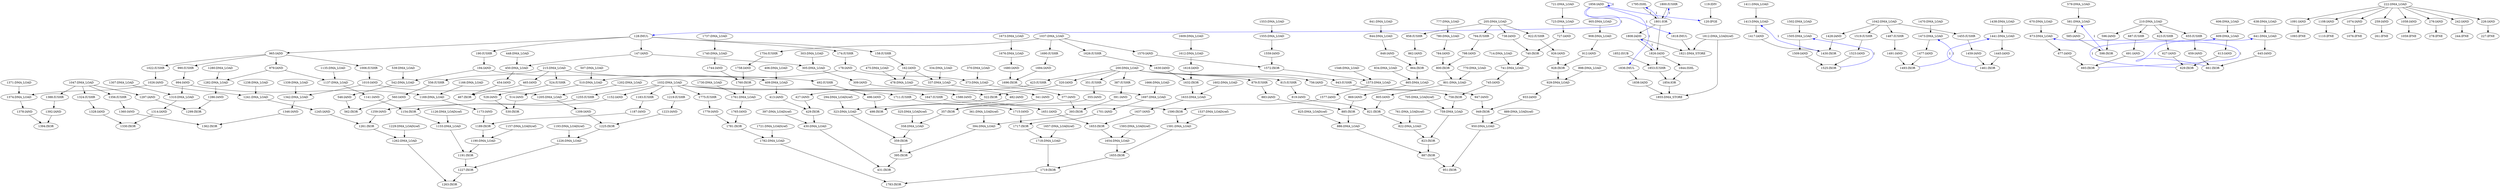 digraph depgraph {
n0 [label="413:IAND"];
n1 [label="409:DMA_LOAD"];
n1 -> n0;
n2 [label="1360:IAND"];
n3 [label="1356:IUSHR"];
n3 -> n2;
n4 [label="990:IUSHR"];
n5 [label="965:IADD"];
n5 -> n4;
n6 [label="740:IXOR"];
n7 [label="727:IAND"];
n7 -> n6;
n8 [label="738:IAND"];
n8 -> n6;
n9 [label="1417:IAND"];
n10 [label="1413:DMA_LOAD"];
n10 -> n9;
n11 [label="1441:DMA_LOAD"];
n12 [label="1438:DMA_LOAD"];
n12 -> n11;
n13 [label="450:DMA_LOAD"];
n14 [label="448:DMA_LOAD"];
n14 -> n13;
n15 [label="147:IAND"];
n15 -> n13;
n16 [label="1719:IXOR"];
n17 [label="1655:IXOR"];
n17 -> n16;
n18 [label="1718:DMA_LOAD"];
n18 -> n16;
n19 [label="784:IAND"];
n20 [label="780:DMA_LOAD"];
n20 -> n19;
n21 [label="627:IAND"];
n22 [label="623:IUSHR"];
n22 -> n21;
n23 [label="1651:IAND"];
n24 [label="1647:IUSHR"];
n24 -> n23;
n25 [label="1411:DMA_LOAD"];
n25 -> n10;
n26 [label="1093:IFNE"];
n27 [label="1091:IAND"];
n27 -> n26;
n28 [label="1570:IAND"];
n29 [label="1037:DMA_LOAD"];
n29 -> n28;
n30 [label="1697:DMA_LOAD"];
n31 [label="1666:DMA_LOAD"];
n31 -> n30;
n32 [label="1696:IXOR"];
n32 -> n30;
n33 [label="864:IXOR"];
n34 [label="848:IAND"];
n34 -> n33;
n35 [label="862:IAND"];
n35 -> n33;
n36 [label="1183:IUSHR"];
n37 [label="1032:DMA_LOAD"];
n37 -> n36;
n38 [label="1110:IFNE"];
n39 [label="1108:IAND"];
n39 -> n38;
n40 [label="1717:IXOR"];
n41 [label="1701:IAND"];
n41 -> n40;
n42 [label="1715:IAND"];
n42 -> n40;
n43 [label="1152:IAND"];
n37 -> n43;
n30 -> n41;
n44 [label="158:IUSHR"];
n45 [label="128:IMUL"];
n45 -> n44;
n46 [label="174:IUSHR"];
n45 -> n46;
n47 [label="879:IUSHR"];
n48 [label="200:DMA_LOAD"];
n48 -> n47;
n49 [label="1588:IAND"];
n37 -> n49;
n50 [label="1626:IUSHR"];
n29 -> n50;
n51 [label="598:IXOR"];
n52 [label="585:IAND"];
n52 -> n51;
n53 [label="596:IAND"];
n53 -> n51;
n54 [label="1637:IAND"];
n55 [label="1633:DMA_LOAD"];
n55 -> n54;
n56 [label="741:DMA_LOAD"];
n57 [label="714:DMA_LOAD"];
n57 -> n56;
n6 -> n56;
n58 [label="1630:IAND"];
n50 -> n58;
n59 [label="885:IXOR"];
n60 [label="869:IAND"];
n60 -> n59;
n61 [label="883:IAND"];
n61 -> n59;
n62 [label="556:IUSHR"];
n63 [label="215:DMA_LOAD"];
n63 -> n62;
n64 [label="1262:DMA_LOAD"];
n65 [label="1229:DMA_LOAD(ref)"];
n65 -> n64;
n66 [label="1261:IXOR"];
n66 -> n64;
n67 [label="1026:IAND"];
n68 [label="1022:IUSHR"];
n68 -> n67;
n69 [label="1074:IAND"];
n70 [label="222:DMA_LOAD"];
n70 -> n69;
n71 [label="1394:IXOR"];
n72 [label="1378:IAND"];
n72 -> n71;
n73 [label="1392:IAND"];
n73 -> n71;
n74 [label="259:IAND"];
n70 -> n74;
n75 [label="805:IAND"];
n76 [label="801:DMA_LOAD"];
n76 -> n75;
n45 -> n15;
n77 [label="929:DMA_LOAD"];
n78 [label="898:DMA_LOAD"];
n78 -> n77;
n79 [label="928:IXOR"];
n79 -> n77;
n80 [label="629:IXOR"];
n81 [label="613:IAND"];
n81 -> n80;
n21 -> n80;
n82 [label="1555:DMA_LOAD"];
n83 [label="1553:DMA_LOAD"];
n83 -> n82;
n84 [label="1523:IAND"];
n85 [label="1519:IUSHR"];
n85 -> n84;
n86 [label="1821:DMA_STORE"];
n87 [label="1812:DMA_LOAD(ref)"];
n87 -> n86;
n88 [label="1818:IMUL"];
n88 -> n86;
n89 [label="1808:IADD"];
n89 -> n86;
n90 [label="1744:IAND"];
n91 [label="1740:DMA_LOAD"];
n91 -> n90;
n92 [label="427:IAND"];
n93 [label="423:IUSHR"];
n93 -> n92;
n94 [label="1430:IXOR"];
n9 -> n94;
n95 [label="1428:IAND"];
n95 -> n94;
n96 [label="1782:DMA_LOAD"];
n97 [label="1721:DMA_LOAD(ref)"];
n97 -> n96;
n98 [label="1781:IXOR"];
n98 -> n96;
n99 [label="1459:IAND"];
n100 [label="1455:IUSHR"];
n100 -> n99;
n101 [label="210:DMA_LOAD"];
n101 -> n53;
n102 [label="190:IUSHR"];
n45 -> n102;
n103 [label="655:IUSHR"];
n101 -> n103;
n104 [label="609:DMA_LOAD"];
n104 -> n81;
n105 [label="1190:DMA_LOAD"];
n106 [label="1157:DMA_LOAD(ref)"];
n106 -> n105;
n107 [label="1189:IXOR"];
n107 -> n105;
n108 [label="528:IAND"];
n109 [label="524:IUSHR"];
n109 -> n108;
n110 [label="496:IAND"];
n111 [label="492:IUSHR"];
n111 -> n110;
n112 [label="1690:IUSHR"];
n29 -> n112;
n70 -> n39;
n113 [label="261:IFNE"];
n74 -> n113;
n114 [label="1187:IAND"];
n36 -> n114;
n115 [label="1286:IAND"];
n116 [label="1282:DMA_LOAD"];
n116 -> n115;
n117 [label="1509:IAND"];
n118 [label="1505:DMA_LOAD"];
n118 -> n117;
n119 [label="387:IUSHR"];
n48 -> n119;
n120 [label="1226:DMA_LOAD"];
n121 [label="1193:DMA_LOAD(ref)"];
n121 -> n120;
n122 [label="1225:IXOR"];
n122 -> n120;
n123 [label="1058:IAND"];
n70 -> n123;
n124 [label="1754:IUSHR"];
n29 -> n124;
n125 [label="1844:ISHL"];
n126 [label="1826:IADD"];
n126 -> n125;
n127 [label="358:DMA_LOAD"];
n128 [label="325:DMA_LOAD(ref)"];
n128 -> n127;
n129 [label="357:IXOR"];
n129 -> n127;
n130 [label="542:DMA_LOAD"];
n131 [label="539:DMA_LOAD"];
n131 -> n130;
n132 [label="194:IAND"];
n132 -> n130;
n133 [label="1680:IAND"];
n133 -> n32;
n134 [label="1694:IAND"];
n134 -> n32;
n135 [label="1042:DMA_LOAD"];
n135 -> n85;
n136 [label="770:DMA_LOAD"];
n136 -> n76;
n137 [label="800:IXOR"];
n137 -> n76;
n138 [label="858:IUSHR"];
n138 -> n35;
n139 [label="1006:IUSHR"];
n5 -> n139;
n70 -> n27;
n140 [label="1573:DMA_LOAD"];
n141 [label="1546:DMA_LOAD"];
n141 -> n140;
n142 [label="1572:IXOR"];
n142 -> n140;
n143 [label="1205:DMA_LOAD"];
n144 [label="1202:DMA_LOAD"];
n144 -> n143;
n145 [label="1010:IAND"];
n145 -> n143;
n146 [label="1388:IUSHR"];
n146 -> n73;
n147 [label="1263:IXOR"];
n148 [label="1227:IXOR"];
n148 -> n147;
n64 -> n147;
n149 [label="949:IXOR"];
n150 [label="933:IAND"];
n150 -> n149;
n151 [label="947:IAND"];
n151 -> n149;
n152 [label="431:IXOR"];
n153 [label="395:IXOR"];
n153 -> n152;
n154 [label="430:DMA_LOAD"];
n154 -> n152;
n135 -> n95;
n155 [label="1853:IUSHR"];
n126 -> n155;
n156 [label="1852:ISUB"];
n156 -> n155;
n101 -> n22;
n157 [label="205:DMA_LOAD"];
n157 -> n8;
n158 [label="1612:DMA_LOAD"];
n159 [label="1609:DMA_LOAD"];
n159 -> n158;
n160 [label="397:DMA_LOAD(ref)"];
n160 -> n154;
n161 [label="429:IXOR"];
n161 -> n154;
n162 [label="355:IAND"];
n163 [label="351:IUSHR"];
n163 -> n162;
n164 [label="1346:IAND"];
n165 [label="1342:DMA_LOAD"];
n165 -> n164;
n166 [label="276:IAND"];
n70 -> n166;
n167 [label="641:DMA_LOAD"];
n168 [label="638:DMA_LOAD"];
n168 -> n167;
n169 [label="1245:IAND"];
n169 -> n66;
n170 [label="1259:IAND"];
n170 -> n66;
n171 [label="1559:IAND"];
n171 -> n142;
n28 -> n142;
n172 [label="943:IUSHR"];
n172 -> n151;
n173 [label="865:DMA_LOAD"];
n173 -> n60;
n174 [label="1783:IXOR"];
n16 -> n174;
n96 -> n174;
n175 [label="1155:DMA_LOAD"];
n176 [label="1126:DMA_LOAD(ref)"];
n176 -> n175;
n177 [label="1154:IXOR"];
n177 -> n175;
n178 [label="242:IAND"];
n70 -> n178;
n179 [label="514:IAND"];
n180 [label="510:DMA_LOAD"];
n180 -> n179;
n181 [label="546:IAND"];
n130 -> n181;
n139 -> n145;
n182 [label="1059:IFNE"];
n123 -> n182;
n183 [label="1801:IOR"];
n184 [label="1795:ISHL"];
n184 -> n183;
n185 [label="1800:IUSHR"];
n185 -> n183;
n186 [label="1761:DMA_LOAD"];
n187 [label="1730:DMA_LOAD"];
n187 -> n186;
n188 [label="1760:IXOR"];
n188 -> n186;
n189 [label="406:DMA_LOAD"];
n189 -> n1;
n132 -> n1;
n48 -> n172;
n190 [label="1711:IUSHR"];
n37 -> n190;
n0 -> n161;
n92 -> n161;
n191 [label="606:DMA_LOAD"];
n191 -> n104;
n192 [label="467:IXOR"];
n193 [label="454:IAND"];
n193 -> n192;
n194 [label="465:IAND"];
n194 -> n192;
n195 [label="1737:DMA_LOAD"];
n195 -> n91;
n196 [label="1493:IXOR"];
n197 [label="1477:IAND"];
n197 -> n196;
n198 [label="1491:IAND"];
n198 -> n196;
n199 [label="1241:DMA_LOAD"];
n199 -> n169;
n200 [label="1590:IXOR"];
n201 [label="1577:IAND"];
n201 -> n200;
n49 -> n200;
n202 [label="1654:DMA_LOAD"];
n203 [label="1593:DMA_LOAD(ref)"];
n203 -> n202;
n204 [label="1653:IXOR"];
n204 -> n202;
n112 -> n134;
n205 [label="581:DMA_LOAD"];
n206 [label="579:DMA_LOAD"];
n206 -> n205;
n207 [label="758:IXOR"];
n208 [label="745:IAND"];
n208 -> n207;
n209 [label="756:IAND"];
n209 -> n207;
n210 [label="994:IAND"];
n4 -> n210;
n211 [label="1173:IAND"];
n212 [label="1169:DMA_LOAD"];
n212 -> n211;
n48 -> n163;
n213 [label="1616:IAND"];
n158 -> n213;
n214 [label="661:IXOR"];
n215 [label="645:IAND"];
n215 -> n214;
n216 [label="659:IAND"];
n216 -> n214;
n103 -> n216;
n217 [label="1502:DMA_LOAD"];
n217 -> n118;
n218 [label="1166:DMA_LOAD"];
n218 -> n212;
n210 -> n212;
n140 -> n201;
n219 [label="1310:DMA_LOAD"];
n220 [label="1307:DMA_LOAD"];
n220 -> n219;
n210 -> n219;
n221 [label="320:IAND"];
n48 -> n221;
n222 [label="1445:IAND"];
n11 -> n222;
n47 -> n61;
n223 [label="1047:DMA_LOAD"];
n223 -> n3;
n224 [label="1191:IXOR"];
n175 -> n224;
n105 -> n224;
n225 [label="377:IAND"];
n226 [label="373:DMA_LOAD"];
n226 -> n225;
n227 [label="908:DMA_LOAD"];
n228 [label="905:DMA_LOAD"];
n228 -> n227;
n229 [label="507:DMA_LOAD"];
n229 -> n180;
n230 [label="178:IAND"];
n230 -> n180;
n45 -> n5;
n231 [label="819:IAND"];
n232 [label="815:IUSHR"];
n232 -> n231;
n63 -> n194;
n233 [label="1779:IAND"];
n234 [label="1775:IUSHR"];
n234 -> n233;
n235 [label="677:IAND"];
n236 [label="673:DMA_LOAD"];
n236 -> n235;
n237 [label="723:DMA_LOAD"];
n237 -> n7;
n238 [label="370:DMA_LOAD"];
n238 -> n226;
n230 -> n226;
n239 [label="394:DMA_LOAD"];
n240 [label="361:DMA_LOAD(ref)"];
n240 -> n239;
n241 [label="393:IXOR"];
n241 -> n239;
n54 -> n204;
n23 -> n204;
n242 [label="834:DMA_LOAD"];
n242 -> n173;
n33 -> n173;
n46 -> n230;
n243 [label="227:IFNE"];
n244 [label="226:IAND"];
n244 -> n243;
n211 -> n107;
n114 -> n107;
n90 -> n188;
n245 [label="1758:IAND"];
n245 -> n188;
n5 -> n68;
n246 [label="1209:IAND"];
n143 -> n246;
n247 [label="498:IXOR"];
n248 [label="482:IAND"];
n248 -> n247;
n110 -> n247;
n249 [label="530:IXOR"];
n179 -> n249;
n108 -> n249;
n48 -> n93;
n157 -> n138;
n250 [label="391:IAND"];
n119 -> n250;
n251 [label="1076:IFNE"];
n69 -> n251;
n252 [label="1473:DMA_LOAD"];
n253 [label="1470:DMA_LOAD"];
n253 -> n252;
n254 [label="323:DMA_LOAD"];
n255 [label="294:DMA_LOAD(ref)"];
n255 -> n254;
n256 [label="322:IXOR"];
n256 -> n254;
n257 [label="926:IAND"];
n258 [label="922:IUSHR"];
n258 -> n257;
n259 [label="1487:IUSHR"];
n259 -> n198;
n260 [label="1765:IAND"];
n186 -> n260;
n261 [label="1591:DMA_LOAD"];
n262 [label="1537:DMA_LOAD(ref)"];
n262 -> n261;
n200 -> n261;
n77 -> n150;
n263 [label="912:IAND"];
n263 -> n79;
n257 -> n79;
n264 [label="1255:IUSHR"];
n37 -> n264;
n82 -> n171;
n265 [label="1280:DMA_LOAD"];
n265 -> n116;
n266 [label="979:IAND"];
n266 -> n116;
n48 -> n232;
n267 [label="951:IXOR"];
n268 [label="887:IXOR"];
n268 -> n267;
n269 [label="950:DMA_LOAD"];
n269 -> n267;
n37 -> n234;
n270 [label="1855:DMA_STORE"];
n87 -> n270;
n271 [label="1838:IADD"];
n271 -> n270;
n272 [label="1854:IOR"];
n272 -> n270;
n273 [label="1141:IAND"];
n273 -> n177;
n43 -> n177;
n252 -> n197;
n19 -> n137;
n274 [label="798:IAND"];
n274 -> n137;
n275 [label="1137:DMA_LOAD"];
n276 [label="1135:DMA_LOAD"];
n276 -> n275;
n266 -> n275;
n277 [label="822:DMA_LOAD"];
n278 [label="761:DMA_LOAD(ref)"];
n278 -> n277;
n279 [label="821:IXOR"];
n279 -> n277;
n280 [label="1223:IAND"];
n281 [label="1219:IUSHR"];
n281 -> n280;
n37 -> n281;
n282 [label="1314:IAND"];
n219 -> n282;
n283 [label="341:IAND"];
n283 -> n129;
n162 -> n129;
n284 [label="1657:DMA_LOAD(ref)"];
n284 -> n18;
n40 -> n18;
n285 [label="1299:IXOR"];
n115 -> n285;
n286 [label="1297:IAND"];
n286 -> n285;
n287 [label="1238:DMA_LOAD"];
n287 -> n199;
n67 -> n199;
n225 -> n241;
n250 -> n241;
n288 [label="309:IAND"];
n288 -> n256;
n221 -> n256;
n5 -> n266;
n124 -> n245;
n89 -> n126;
n183 -> n126;
n157 -> n258;
n289 [label="1362:IXOR"];
n164 -> n289;
n2 -> n289;
n290 [label="359:IXOR"];
n290 -> n153;
n239 -> n153;
n291 [label="721:DMA_LOAD"];
n291 -> n237;
n223 -> n146;
n292 [label="693:IXOR"];
n235 -> n292;
n293 [label="691:IAND"];
n293 -> n292;
n246 -> n122;
n280 -> n122;
n294 [label="1339:DMA_LOAD"];
n294 -> n165;
n145 -> n165;
n167 -> n215;
n227 -> n263;
n295 [label="687:IUSHR"];
n101 -> n295;
n63 -> n109;
n296 [label="1836:IMUL"];
n296 -> n271;
n297 [label="1324:IUSHR"];
n223 -> n297;
n260 -> n98;
n233 -> n98;
n298 [label="305:DMA_LOAD"];
n299 [label="303:DMA_LOAD"];
n299 -> n298;
n15 -> n298;
n300 [label="794:IUSHR"];
n300 -> n274;
n301 [label="478:DMA_LOAD"];
n301 -> n248;
n302 [label="777:DMA_LOAD"];
n302 -> n20;
n303 [label="1676:DMA_LOAD"];
n303 -> n133;
n205 -> n52;
n298 -> n288;
n304 [label="1632:IXOR"];
n213 -> n304;
n58 -> n304;
n305 [label="1525:IXOR"];
n117 -> n305;
n84 -> n305;
n254 -> n290;
n127 -> n290;
n306 [label="1673:DMA_LOAD"];
n306 -> n303;
n102 -> n132;
n63 -> n111;
n307 [label="759:DMA_LOAD"];
n308 [label="705:DMA_LOAD(ref)"];
n308 -> n307;
n207 -> n307;
n309 [label="162:IAND"];
n44 -> n309;
n157 -> n300;
n275 -> n273;
n310 [label="562:IXOR"];
n181 -> n310;
n311 [label="560:IAND"];
n311 -> n310;
n75 -> n279;
n231 -> n279;
n125 -> n272;
n155 -> n272;
n261 -> n17;
n202 -> n17;
n312 [label="1461:IXOR"];
n222 -> n312;
n99 -> n312;
n313 [label="1374:DMA_LOAD"];
n314 [label="1371:DMA_LOAD"];
n314 -> n313;
n67 -> n313;
n224 -> n148;
n120 -> n148;
n315 [label="670:DMA_LOAD"];
n315 -> n236;
n316 [label="823:IXOR"];
n307 -> n316;
n277 -> n316;
n317 [label="120:IFGE"];
n318 [label="119:IDIV"];
n318 -> n317;
n48 -> n209;
n56 -> n208;
n319 [label="337:DMA_LOAD"];
n319 -> n283;
n13 -> n193;
n313 -> n72;
n320 [label="844:DMA_LOAD"];
n320 -> n34;
n321 [label="886:DMA_LOAD"];
n322 [label="825:DMA_LOAD(ref)"];
n322 -> n321;
n59 -> n321;
n323 [label="1330:IXOR"];
n282 -> n323;
n324 [label="1328:IAND"];
n324 -> n323;
n190 -> n42;
n183 -> n89;
n295 -> n293;
n325 [label="278:IFNE"];
n166 -> n325;
n135 -> n259;
n326 [label="841:DMA_LOAD"];
n326 -> n320;
n316 -> n268;
n321 -> n268;
n223 -> n286;
n297 -> n324;
n327 [label="889:DMA_LOAD(ref)"];
n327 -> n269;
n149 -> n269;
n328 [label="334:DMA_LOAD"];
n328 -> n319;
n309 -> n319;
n70 -> n244;
n329 [label="1602:DMA_LOAD"];
n329 -> n55;
n304 -> n55;
n264 -> n170;
n330 [label="475:DMA_LOAD"];
n330 -> n301;
n309 -> n301;
n331 [label="244:IFNE"];
n178 -> n331;
n62 -> n311;
n37 -> n24;
n135 -> n100;
n126 -> n89 [constraint=false,color=blue,label="1"];
n183 -> n185 [constraint=false,color=blue,label="1"];
n183 -> n184 [constraint=false,color=blue,label="1"];
n332 [label="1856:IADD"];
n332 -> n296 [constraint=false,color=blue,label="1"];
n332 -> n88 [constraint=false,color=blue,label="1"];
n332 -> n45 [constraint=false,color=blue,label="1"];
n332 -> n317 [constraint=false,color=blue,label="1"];
n332 -> n332 [constraint=false,color=blue,label="1"];
n51 -> n205 [constraint=false,color=blue,label="1"];
n80 -> n104 [constraint=false,color=blue,label="1"];
n214 -> n167 [constraint=false,color=blue,label="1"];
n292 -> n236 [constraint=false,color=blue,label="1"];
n94 -> n10 [constraint=false,color=blue,label="1"];
n312 -> n11 [constraint=false,color=blue,label="1"];
n196 -> n252 [constraint=false,color=blue,label="1"];
n305 -> n118 [constraint=false,color=blue,label="1"];
}
